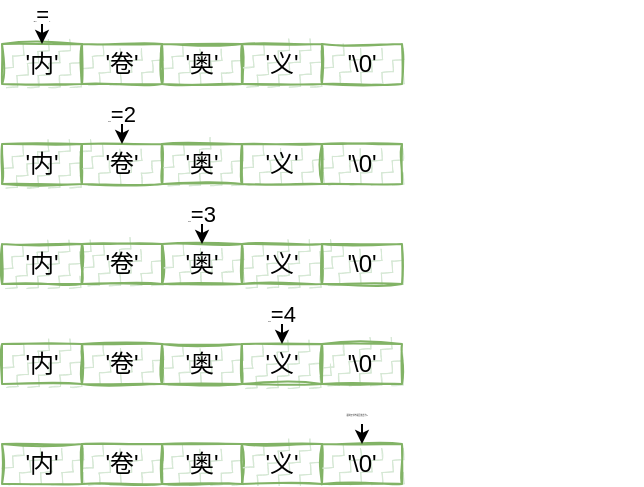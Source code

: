 <mxfile version="16.5.6" type="github">
  <diagram id="0xRbHX1krIsUfAeVWte9" name="Page-1">
    <mxGraphModel dx="981" dy="526" grid="1" gridSize="10" guides="1" tooltips="1" connect="1" arrows="1" fold="1" page="1" pageScale="1" pageWidth="827" pageHeight="1169" math="0" shadow="0">
      <root>
        <mxCell id="0" />
        <mxCell id="1" parent="0" />
        <mxCell id="hLQaSh5dGtS-NS3V5N7V-1" value="&#39;内&#39;" style="rounded=0;whiteSpace=wrap;html=1;fillColor=#d5e8d4;strokeColor=#82b366;glass=0;shadow=0;sketch=1;fillStyle=zigzag-line;" vertex="1" parent="1">
          <mxGeometry x="280" y="230" width="40" height="20" as="geometry" />
        </mxCell>
        <mxCell id="hLQaSh5dGtS-NS3V5N7V-2" value="&#39;卷&#39;" style="rounded=0;whiteSpace=wrap;html=1;fillColor=#d5e8d4;strokeColor=#82b366;glass=0;shadow=0;sketch=1;fillStyle=zigzag-line;" vertex="1" parent="1">
          <mxGeometry x="320" y="230" width="40" height="20" as="geometry" />
        </mxCell>
        <mxCell id="hLQaSh5dGtS-NS3V5N7V-3" value="&#39;奥&#39;" style="rounded=0;whiteSpace=wrap;html=1;fillColor=#d5e8d4;strokeColor=#82b366;glass=0;shadow=0;sketch=1;fillStyle=zigzag-line;" vertex="1" parent="1">
          <mxGeometry x="360" y="230" width="40" height="20" as="geometry" />
        </mxCell>
        <mxCell id="hLQaSh5dGtS-NS3V5N7V-4" value="&#39;义&#39;" style="rounded=0;whiteSpace=wrap;html=1;fillColor=#d5e8d4;strokeColor=#82b366;glass=0;shadow=0;sketch=1;fillStyle=zigzag-line;" vertex="1" parent="1">
          <mxGeometry x="400" y="230" width="40" height="20" as="geometry" />
        </mxCell>
        <mxCell id="hLQaSh5dGtS-NS3V5N7V-5" value="&#39;\0&#39;" style="rounded=0;whiteSpace=wrap;html=1;fillColor=#d5e8d4;strokeColor=#82b366;glass=0;shadow=0;sketch=1;fillStyle=zigzag-line;" vertex="1" parent="1">
          <mxGeometry x="440" y="230" width="40" height="20" as="geometry" />
        </mxCell>
        <mxCell id="hLQaSh5dGtS-NS3V5N7V-17" value="&#39;内&#39;" style="rounded=0;whiteSpace=wrap;html=1;fillColor=#d5e8d4;strokeColor=#82b366;glass=0;shadow=0;sketch=1;fillStyle=zigzag-line;" vertex="1" parent="1">
          <mxGeometry x="280" y="280" width="40" height="20" as="geometry" />
        </mxCell>
        <mxCell id="hLQaSh5dGtS-NS3V5N7V-18" value="&#39;卷&#39;" style="rounded=0;whiteSpace=wrap;html=1;fillColor=#d5e8d4;strokeColor=#82b366;glass=0;shadow=0;sketch=1;fillStyle=zigzag-line;" vertex="1" parent="1">
          <mxGeometry x="320" y="280" width="40" height="20" as="geometry" />
        </mxCell>
        <mxCell id="hLQaSh5dGtS-NS3V5N7V-19" value="&#39;奥&#39;" style="rounded=0;whiteSpace=wrap;html=1;fillColor=#d5e8d4;strokeColor=#82b366;glass=0;shadow=0;sketch=1;fillStyle=zigzag-line;" vertex="1" parent="1">
          <mxGeometry x="360" y="280" width="40" height="20" as="geometry" />
        </mxCell>
        <mxCell id="hLQaSh5dGtS-NS3V5N7V-20" value="&#39;义&#39;" style="rounded=0;whiteSpace=wrap;html=1;fillColor=#d5e8d4;strokeColor=#82b366;glass=0;shadow=0;sketch=1;fillStyle=zigzag-line;" vertex="1" parent="1">
          <mxGeometry x="400" y="280" width="40" height="20" as="geometry" />
        </mxCell>
        <mxCell id="hLQaSh5dGtS-NS3V5N7V-21" value="&#39;\0&#39;" style="rounded=0;whiteSpace=wrap;html=1;fillColor=#d5e8d4;strokeColor=#82b366;glass=0;shadow=0;sketch=1;fillStyle=zigzag-line;" vertex="1" parent="1">
          <mxGeometry x="440" y="280" width="40" height="20" as="geometry" />
        </mxCell>
        <mxCell id="hLQaSh5dGtS-NS3V5N7V-22" value="&#39;内&#39;" style="rounded=0;whiteSpace=wrap;html=1;fillColor=#d5e8d4;strokeColor=#82b366;glass=0;shadow=0;sketch=1;fillStyle=zigzag-line;" vertex="1" parent="1">
          <mxGeometry x="280" y="330" width="40" height="20" as="geometry" />
        </mxCell>
        <mxCell id="hLQaSh5dGtS-NS3V5N7V-23" value="&#39;卷&#39;" style="rounded=0;whiteSpace=wrap;html=1;fillColor=#d5e8d4;strokeColor=#82b366;glass=0;shadow=0;sketch=1;fillStyle=zigzag-line;" vertex="1" parent="1">
          <mxGeometry x="320" y="330" width="40" height="20" as="geometry" />
        </mxCell>
        <mxCell id="hLQaSh5dGtS-NS3V5N7V-24" value="&#39;奥&#39;" style="rounded=0;whiteSpace=wrap;html=1;fillColor=#d5e8d4;strokeColor=#82b366;glass=0;shadow=0;sketch=1;fillStyle=zigzag-line;" vertex="1" parent="1">
          <mxGeometry x="360" y="330" width="40" height="20" as="geometry" />
        </mxCell>
        <mxCell id="hLQaSh5dGtS-NS3V5N7V-25" value="&#39;义&#39;" style="rounded=0;whiteSpace=wrap;html=1;fillColor=#d5e8d4;strokeColor=#82b366;glass=0;shadow=0;sketch=1;fillStyle=zigzag-line;" vertex="1" parent="1">
          <mxGeometry x="400" y="330" width="40" height="20" as="geometry" />
        </mxCell>
        <mxCell id="hLQaSh5dGtS-NS3V5N7V-26" value="&#39;\0&#39;" style="rounded=0;whiteSpace=wrap;html=1;fillColor=#d5e8d4;strokeColor=#82b366;glass=0;shadow=0;sketch=1;fillStyle=zigzag-line;" vertex="1" parent="1">
          <mxGeometry x="440" y="330" width="40" height="20" as="geometry" />
        </mxCell>
        <mxCell id="hLQaSh5dGtS-NS3V5N7V-27" value="&#39;内&#39;" style="rounded=0;whiteSpace=wrap;html=1;fillColor=#d5e8d4;strokeColor=#82b366;glass=0;shadow=0;sketch=1;fillStyle=zigzag-line;" vertex="1" parent="1">
          <mxGeometry x="280" y="380" width="40" height="20" as="geometry" />
        </mxCell>
        <mxCell id="hLQaSh5dGtS-NS3V5N7V-28" value="&#39;卷&#39;" style="rounded=0;whiteSpace=wrap;html=1;fillColor=#d5e8d4;strokeColor=#82b366;glass=0;shadow=0;sketch=1;fillStyle=zigzag-line;" vertex="1" parent="1">
          <mxGeometry x="320" y="380" width="40" height="20" as="geometry" />
        </mxCell>
        <mxCell id="hLQaSh5dGtS-NS3V5N7V-29" value="&#39;奥&#39;" style="rounded=0;whiteSpace=wrap;html=1;fillColor=#d5e8d4;strokeColor=#82b366;glass=0;shadow=0;sketch=1;fillStyle=zigzag-line;" vertex="1" parent="1">
          <mxGeometry x="360" y="380" width="40" height="20" as="geometry" />
        </mxCell>
        <mxCell id="hLQaSh5dGtS-NS3V5N7V-30" value="&#39;义&#39;" style="rounded=0;whiteSpace=wrap;html=1;fillColor=#d5e8d4;strokeColor=#82b366;glass=0;shadow=0;sketch=1;fillStyle=zigzag-line;" vertex="1" parent="1">
          <mxGeometry x="400" y="380" width="40" height="20" as="geometry" />
        </mxCell>
        <mxCell id="hLQaSh5dGtS-NS3V5N7V-31" value="&#39;\0&#39;" style="rounded=0;whiteSpace=wrap;html=1;fillColor=#d5e8d4;strokeColor=#82b366;glass=0;shadow=0;sketch=1;fillStyle=zigzag-line;" vertex="1" parent="1">
          <mxGeometry x="440" y="380" width="40" height="20" as="geometry" />
        </mxCell>
        <mxCell id="hLQaSh5dGtS-NS3V5N7V-32" value="&#39;内&#39;" style="rounded=0;whiteSpace=wrap;html=1;fillColor=#d5e8d4;strokeColor=#82b366;glass=0;shadow=0;sketch=1;fillStyle=zigzag-line;" vertex="1" parent="1">
          <mxGeometry x="280" y="430" width="40" height="20" as="geometry" />
        </mxCell>
        <mxCell id="hLQaSh5dGtS-NS3V5N7V-33" value="&#39;卷&#39;" style="rounded=0;whiteSpace=wrap;html=1;fillColor=#d5e8d4;strokeColor=#82b366;glass=0;shadow=0;sketch=1;fillStyle=zigzag-line;" vertex="1" parent="1">
          <mxGeometry x="320" y="430" width="40" height="20" as="geometry" />
        </mxCell>
        <mxCell id="hLQaSh5dGtS-NS3V5N7V-34" value="&#39;奥&#39;" style="rounded=0;whiteSpace=wrap;html=1;fillColor=#d5e8d4;strokeColor=#82b366;glass=0;shadow=0;sketch=1;fillStyle=zigzag-line;" vertex="1" parent="1">
          <mxGeometry x="360" y="430" width="40" height="20" as="geometry" />
        </mxCell>
        <mxCell id="hLQaSh5dGtS-NS3V5N7V-35" value="&#39;义&#39;" style="rounded=0;whiteSpace=wrap;html=1;fillColor=#d5e8d4;strokeColor=#82b366;glass=0;shadow=0;sketch=1;fillStyle=zigzag-line;" vertex="1" parent="1">
          <mxGeometry x="400" y="430" width="40" height="20" as="geometry" />
        </mxCell>
        <mxCell id="hLQaSh5dGtS-NS3V5N7V-36" value="&#39;\0&#39;" style="rounded=0;whiteSpace=wrap;html=1;fillColor=#d5e8d4;strokeColor=#82b366;glass=0;shadow=0;sketch=1;fillStyle=zigzag-line;" vertex="1" parent="1">
          <mxGeometry x="440" y="430" width="40" height="20" as="geometry" />
        </mxCell>
        <mxCell id="hLQaSh5dGtS-NS3V5N7V-37" value="len&lt;font style=&quot;font-size: 11px&quot;&gt;=4&lt;/font&gt;" style="text;html=1;strokeColor=none;fillColor=none;align=center;verticalAlign=middle;whiteSpace=wrap;rounded=0;shadow=0;glass=0;sketch=0;fillStyle=zigzag-line;fontSize=1;spacing=0;" vertex="1" parent="1">
          <mxGeometry x="405" y="360" width="30" height="10" as="geometry" />
        </mxCell>
        <mxCell id="hLQaSh5dGtS-NS3V5N7V-48" value="len&lt;font style=&quot;font-size: 11px&quot;&gt;=&lt;/font&gt;1" style="text;html=1;strokeColor=none;fillColor=none;align=center;verticalAlign=middle;whiteSpace=wrap;rounded=0;shadow=0;glass=0;sketch=0;fillStyle=zigzag-line;fontSize=1;spacing=0;" vertex="1" parent="1">
          <mxGeometry x="285" y="210" width="30" height="10" as="geometry" />
        </mxCell>
        <mxCell id="hLQaSh5dGtS-NS3V5N7V-49" value="" style="endArrow=classic;html=1;rounded=0;fontSize=1;endSize=4;startSize=0;" edge="1" parent="1">
          <mxGeometry width="50" height="50" relative="1" as="geometry">
            <mxPoint x="300" y="220" as="sourcePoint" />
            <mxPoint x="300" y="230" as="targetPoint" />
          </mxGeometry>
        </mxCell>
        <mxCell id="hLQaSh5dGtS-NS3V5N7V-52" value="len&lt;font style=&quot;font-size: 11px&quot;&gt;=2&lt;/font&gt;" style="text;html=1;strokeColor=none;fillColor=none;align=center;verticalAlign=middle;whiteSpace=wrap;rounded=0;shadow=0;glass=0;sketch=0;fillStyle=zigzag-line;fontSize=1;spacing=0;" vertex="1" parent="1">
          <mxGeometry x="325" y="260" width="30" height="10" as="geometry" />
        </mxCell>
        <mxCell id="hLQaSh5dGtS-NS3V5N7V-53" value="" style="endArrow=classic;html=1;rounded=0;fontSize=1;endSize=4;startSize=0;" edge="1" parent="1">
          <mxGeometry width="50" height="50" relative="1" as="geometry">
            <mxPoint x="340" y="270" as="sourcePoint" />
            <mxPoint x="340" y="280" as="targetPoint" />
          </mxGeometry>
        </mxCell>
        <mxCell id="hLQaSh5dGtS-NS3V5N7V-54" value="len&lt;font style=&quot;font-size: 11px&quot;&gt;=3&lt;/font&gt;" style="text;html=1;strokeColor=none;fillColor=none;align=center;verticalAlign=middle;whiteSpace=wrap;rounded=0;shadow=0;glass=0;sketch=0;fillStyle=zigzag-line;fontSize=1;spacing=0;" vertex="1" parent="1">
          <mxGeometry x="365" y="310" width="30" height="10" as="geometry" />
        </mxCell>
        <mxCell id="hLQaSh5dGtS-NS3V5N7V-55" value="" style="endArrow=classic;html=1;rounded=0;fontSize=1;endSize=4;startSize=0;" edge="1" parent="1">
          <mxGeometry width="50" height="50" relative="1" as="geometry">
            <mxPoint x="380" y="320" as="sourcePoint" />
            <mxPoint x="380" y="330" as="targetPoint" />
          </mxGeometry>
        </mxCell>
        <mxCell id="hLQaSh5dGtS-NS3V5N7V-57" value="" style="endArrow=classic;html=1;rounded=0;fontSize=1;endSize=4;startSize=0;" edge="1" parent="1">
          <mxGeometry width="50" height="50" relative="1" as="geometry">
            <mxPoint x="420" y="370" as="sourcePoint" />
            <mxPoint x="420" y="380" as="targetPoint" />
          </mxGeometry>
        </mxCell>
        <mxCell id="hLQaSh5dGtS-NS3V5N7V-58" value="遇到空字符返回长度为4" style="text;html=1;strokeColor=none;fillColor=none;align=center;verticalAlign=middle;whiteSpace=wrap;rounded=0;shadow=0;glass=0;sketch=0;fillStyle=zigzag-line;fontSize=1;spacing=0;" vertex="1" parent="1">
          <mxGeometry x="315" y="410" width="285" height="10" as="geometry" />
        </mxCell>
        <mxCell id="hLQaSh5dGtS-NS3V5N7V-59" value="" style="endArrow=classic;html=1;rounded=0;fontSize=1;endSize=4;startSize=0;" edge="1" parent="1">
          <mxGeometry width="50" height="50" relative="1" as="geometry">
            <mxPoint x="460" y="420" as="sourcePoint" />
            <mxPoint x="460" y="430" as="targetPoint" />
          </mxGeometry>
        </mxCell>
      </root>
    </mxGraphModel>
  </diagram>
</mxfile>
